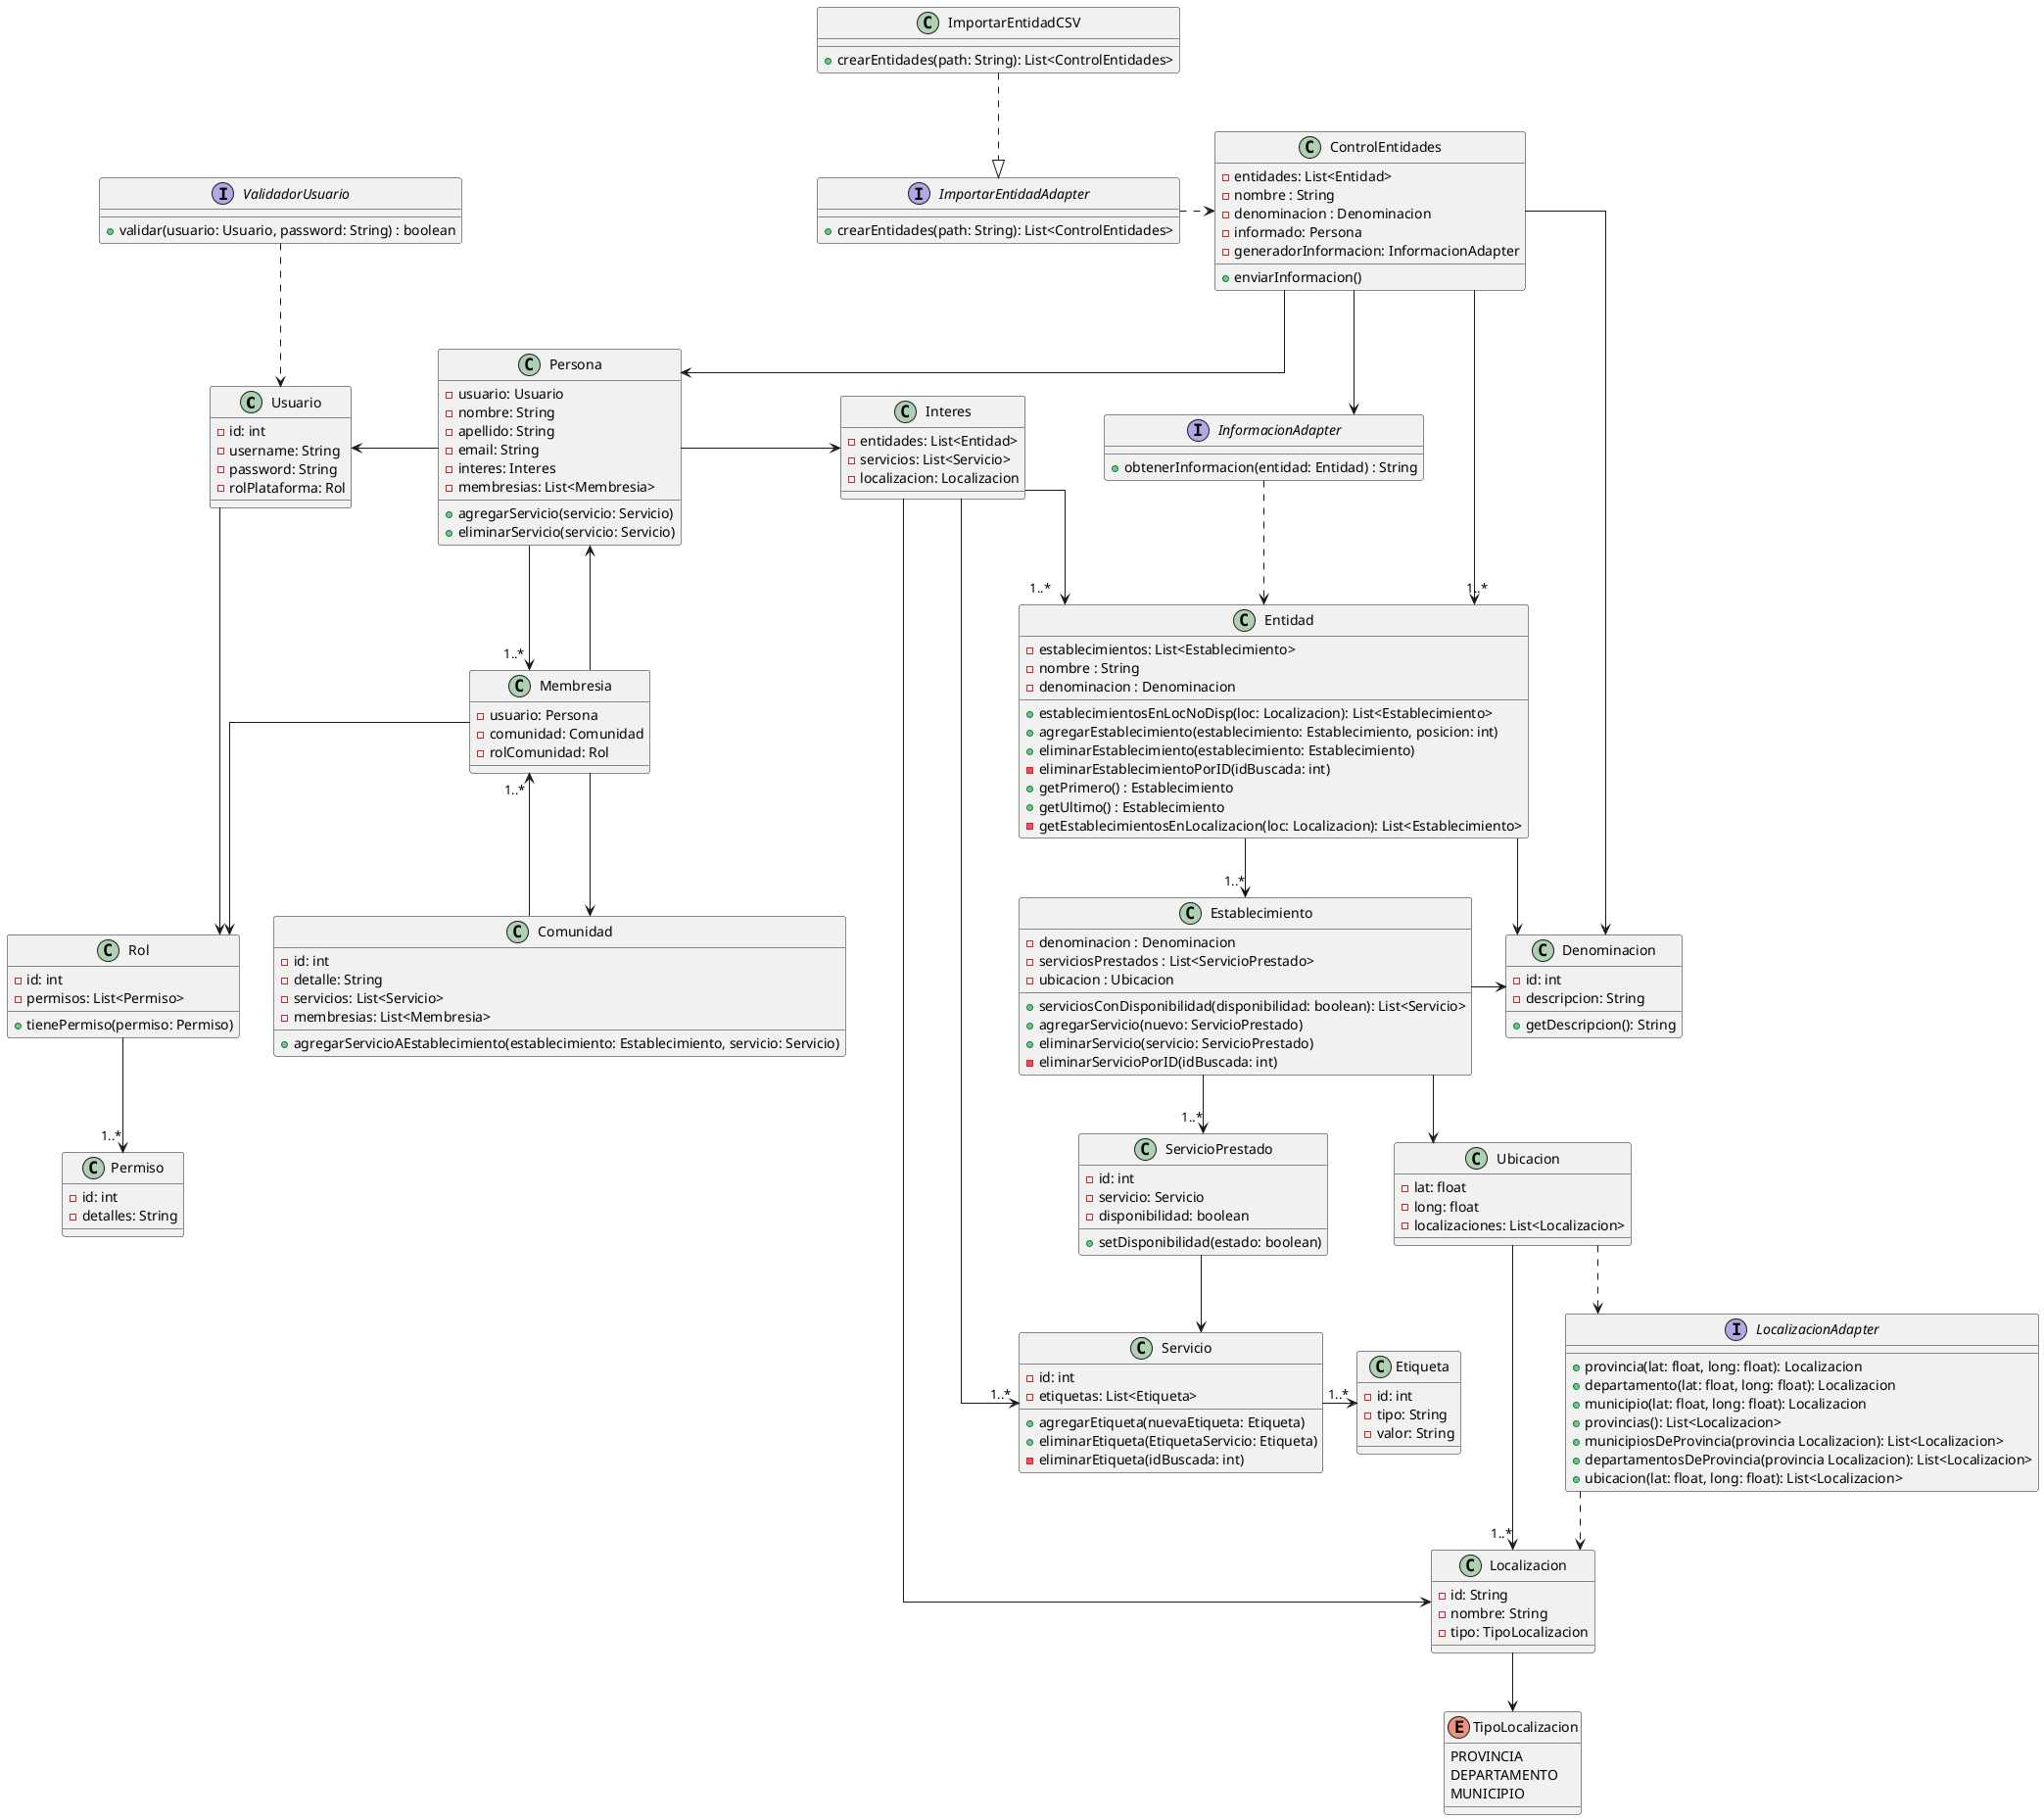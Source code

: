 @startuml
skinparam linetype ortho

class Usuario{
    -id: int
    -username: String
    -password: String
    -rolPlataforma: Rol
}

class Interes{
    -entidades: List<Entidad>
    -servicios: List<Servicio> 
    -localizacion: Localizacion
}

Persona -right-> Interes

class Persona{
    -usuario: Usuario
    -nombre: String
    -apellido: String
    -email: String
    -interes: Interes
    -membresias: List<Membresia>   

    +agregarServicio(servicio: Servicio)
    +eliminarServicio(servicio: Servicio)
}

class Comunidad{
    -id: int
    -detalle: String
    -servicios: List<Servicio>
    -membresias: List<Membresia>

    +agregarServicioAEstablecimiento(establecimiento: Establecimiento, servicio: Servicio)   
}

class Membresia{
    -usuario: Persona
    -comunidad: Comunidad
    -rolComunidad: Rol
}
Membresia --> Persona
Membresia --> Comunidad
Comunidad --> "1..*" Membresia
Persona --> "1..*" Membresia

Usuario-->Rol


class Rol{
    -id: int
    -permisos: List<Permiso>

    +tienePermiso(permiso: Permiso)
}
class Permiso{
    -id: int
    -detalles: String
}
Membresia --> Rol
Rol --> "1..*" Permiso

class Localizacion{
    -id: String
    -nombre: String
    -tipo: TipoLocalizacion
}

Localizacion --> TipoLocalizacion

enum TipoLocalizacion {
    PROVINCIA
    DEPARTAMENTO
    MUNICIPIO
}

Ubicacion --> "1..*" Localizacion

interface LocalizacionAdapter{
    + provincia(lat: float, long: float): Localizacion
    + departamento(lat: float, long: float): Localizacion
    + municipio(lat: float, long: float): Localizacion
    + provincias(): List<Localizacion>
    + municipiosDeProvincia(provincia Localizacion): List<Localizacion>
    + departamentosDeProvincia(provincia Localizacion): List<Localizacion>
    + ubicacion(lat: float, long: float): List<Localizacion>
}

Ubicacion ..> LocalizacionAdapter
LocalizacionAdapter ..> Localizacion

class ControlEntidades{
    - entidades: List<Entidad>
    - nombre : String
    - denominacion : Denominacion
    - informado: Persona
    - generadorInformacion: InformacionAdapter
    
    +enviarInformacion()
}

class Entidad{    
    - establecimientos: List<Establecimiento>
    - nombre : String
    - denominacion : Denominacion
   
    +establecimientosEnLocNoDisp(loc: Localizacion): List<Establecimiento>
    +agregarEstablecimiento(establecimiento: Establecimiento, posicion: int)
    +eliminarEstablecimiento(establecimiento: Establecimiento)
    -eliminarEstablecimientoPorID(idBuscada: int)
    +getPrimero() : Establecimiento
    +getUltimo() : Establecimiento
    -getEstablecimientosEnLocalizacion(loc: Localizacion): List<Establecimiento>
}

ControlEntidades -->"1..*" Entidad
ControlEntidades --> Persona
ControlEntidades --> Denominacion
ControlEntidades-->InformacionAdapter
InformacionAdapter..>Entidad
Establecimiento -right-> Denominacion
Entidad --> Denominacion

class Denominacion{
    - id: int
    - descripcion: String

    + getDescripcion(): String
}

class Establecimiento{
    - denominacion : Denominacion
    - serviciosPrestados : List<ServicioPrestado>
    - ubicacion : Ubicacion

    + serviciosConDisponibilidad(disponibilidad: boolean): List<Servicio>
    + agregarServicio(nuevo: ServicioPrestado)
    + eliminarServicio(servicio: ServicioPrestado)
    - eliminarServicioPorID(idBuscada: int)
}

class ServicioPrestado{
    -id: int
    -servicio: Servicio
    -disponibilidad: boolean

    + setDisponibilidad(estado: boolean)
}

interface InformacionAdapter{
    + obtenerInformacion(entidad: Entidad) : String
}

class Servicio{
    - id: int
    - etiquetas: List<Etiqueta>

    + agregarEtiqueta(nuevaEtiqueta: Etiqueta)
    + eliminarEtiqueta(EtiquetaServicio: Etiqueta)
    - eliminarEtiqueta(idBuscada: int)

}

class Ubicacion{
    -lat: float
    -long: float
    -localizaciones: List<Localizacion>
}

class Etiqueta{
    -id: int
    -tipo: String
    -valor: String
}

/'  RELACIONES  '/


Establecimiento --> "1..*" ServicioPrestado

ServicioPrestado --> Servicio
Servicio -right-> "1..*" Etiqueta

Entidad --> "1..*" Establecimiento

Establecimiento --> Ubicacion

Persona -left-> Usuario
Interes --> Localizacion
Interes --> "1..*" Servicio
Interes --> "1..*" Entidad

ImportarEntidadAdapter .right.> ControlEntidades

interface ImportarEntidadAdapter{
    + crearEntidades(path: String): List<ControlEntidades>
}
ImportarEntidadCSV ..|> ImportarEntidadAdapter
class ImportarEntidadCSV{
    + crearEntidades(path: String): List<ControlEntidades>
}

interface ValidadorUsuario{
    + validar(usuario: Usuario, password: String) : boolean
}
ValidadorUsuario ..> Usuario


@enduml